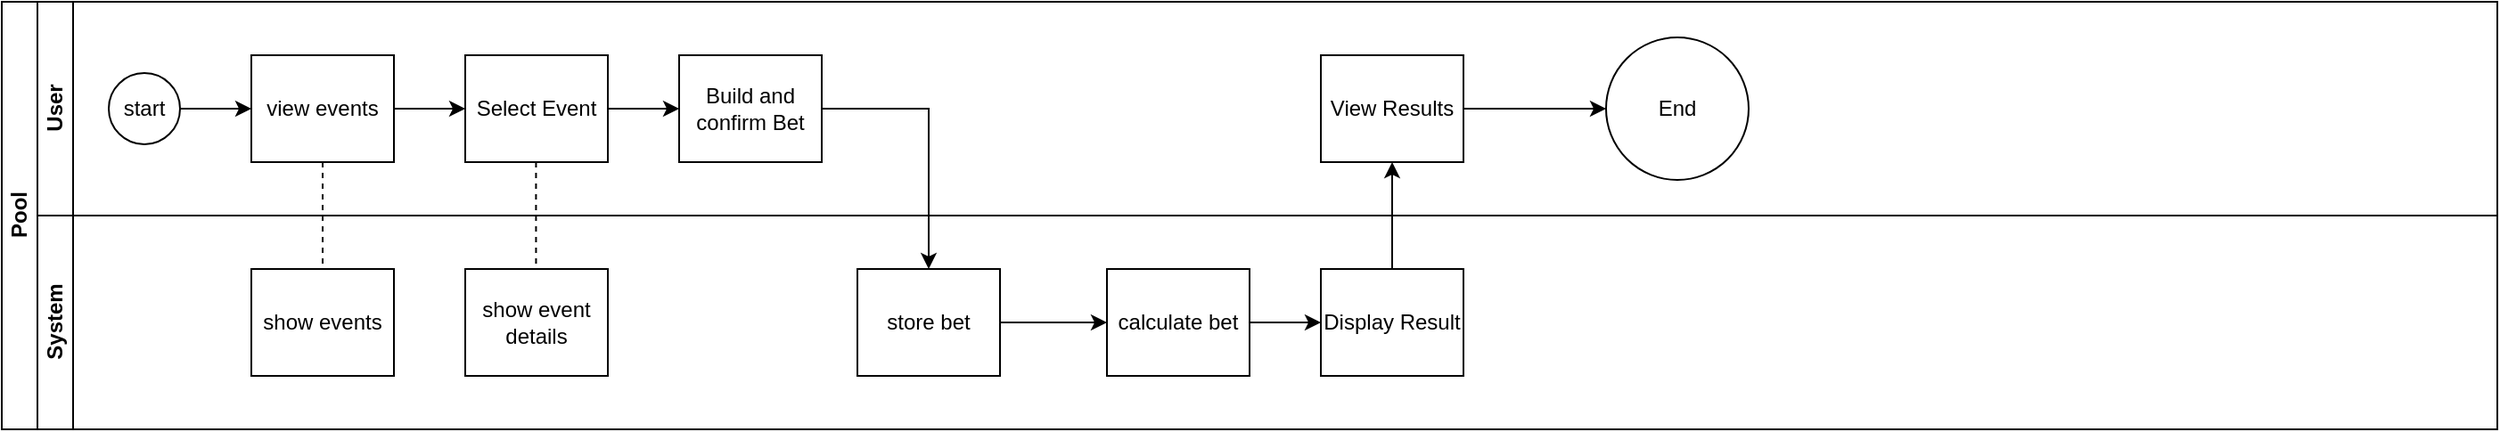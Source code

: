 <mxfile version="24.7.0" type="github">
  <diagram id="prtHgNgQTEPvFCAcTncT" name="Page-1">
    <mxGraphModel dx="1260" dy="683" grid="1" gridSize="10" guides="1" tooltips="1" connect="1" arrows="1" fold="1" page="1" pageScale="1" pageWidth="827" pageHeight="1169" math="0" shadow="0">
      <root>
        <mxCell id="0" />
        <mxCell id="1" parent="0" />
        <mxCell id="dNxyNK7c78bLwvsdeMH5-19" value="Pool" style="swimlane;html=1;childLayout=stackLayout;resizeParent=1;resizeParentMax=0;horizontal=0;startSize=20;horizontalStack=0;" parent="1" vertex="1">
          <mxGeometry x="120" y="120" width="1400" height="240" as="geometry" />
        </mxCell>
        <mxCell id="dNxyNK7c78bLwvsdeMH5-27" value="" style="edgeStyle=orthogonalEdgeStyle;rounded=0;orthogonalLoop=1;jettySize=auto;html=1;dashed=1;endArrow=none;endFill=0;" parent="dNxyNK7c78bLwvsdeMH5-19" source="dNxyNK7c78bLwvsdeMH5-24" target="dNxyNK7c78bLwvsdeMH5-26" edge="1">
          <mxGeometry relative="1" as="geometry" />
        </mxCell>
        <mxCell id="dNxyNK7c78bLwvsdeMH5-20" value="User" style="swimlane;html=1;startSize=20;horizontal=0;" parent="dNxyNK7c78bLwvsdeMH5-19" vertex="1">
          <mxGeometry x="20" width="1380" height="120" as="geometry" />
        </mxCell>
        <mxCell id="dNxyNK7c78bLwvsdeMH5-25" value="" style="edgeStyle=orthogonalEdgeStyle;rounded=0;orthogonalLoop=1;jettySize=auto;html=1;" parent="dNxyNK7c78bLwvsdeMH5-20" source="dNxyNK7c78bLwvsdeMH5-23" target="dNxyNK7c78bLwvsdeMH5-24" edge="1">
          <mxGeometry relative="1" as="geometry" />
        </mxCell>
        <mxCell id="dNxyNK7c78bLwvsdeMH5-23" value="start" style="ellipse;whiteSpace=wrap;html=1;" parent="dNxyNK7c78bLwvsdeMH5-20" vertex="1">
          <mxGeometry x="40" y="40" width="40" height="40" as="geometry" />
        </mxCell>
        <mxCell id="5yqRwqoP0PwRcxGMac5H-1" value="" style="edgeStyle=orthogonalEdgeStyle;rounded=0;orthogonalLoop=1;jettySize=auto;html=1;" edge="1" parent="dNxyNK7c78bLwvsdeMH5-20" source="dNxyNK7c78bLwvsdeMH5-24" target="dNxyNK7c78bLwvsdeMH5-30">
          <mxGeometry relative="1" as="geometry" />
        </mxCell>
        <mxCell id="dNxyNK7c78bLwvsdeMH5-24" value="view events" style="rounded=0;whiteSpace=wrap;html=1;fontFamily=Helvetica;fontSize=12;fontColor=#000000;align=center;" parent="dNxyNK7c78bLwvsdeMH5-20" vertex="1">
          <mxGeometry x="120" y="30" width="80" height="60" as="geometry" />
        </mxCell>
        <mxCell id="dNxyNK7c78bLwvsdeMH5-33" value="" style="edgeStyle=orthogonalEdgeStyle;rounded=0;orthogonalLoop=1;jettySize=auto;html=1;endArrow=classic;endFill=1;" parent="dNxyNK7c78bLwvsdeMH5-20" source="dNxyNK7c78bLwvsdeMH5-30" edge="1">
          <mxGeometry relative="1" as="geometry">
            <mxPoint x="360" y="60.0" as="targetPoint" />
          </mxGeometry>
        </mxCell>
        <mxCell id="dNxyNK7c78bLwvsdeMH5-30" value="Select Event" style="rounded=0;whiteSpace=wrap;html=1;fontFamily=Helvetica;fontSize=12;fontColor=#000000;align=center;" parent="dNxyNK7c78bLwvsdeMH5-20" vertex="1">
          <mxGeometry x="240" y="30" width="80" height="60" as="geometry" />
        </mxCell>
        <mxCell id="5yqRwqoP0PwRcxGMac5H-3" value="Build and confirm Bet" style="rounded=0;whiteSpace=wrap;html=1;fontFamily=Helvetica;fontSize=12;fontColor=#000000;align=center;" vertex="1" parent="dNxyNK7c78bLwvsdeMH5-20">
          <mxGeometry x="360" y="30" width="80" height="60" as="geometry" />
        </mxCell>
        <mxCell id="5yqRwqoP0PwRcxGMac5H-7" value="" style="edgeStyle=orthogonalEdgeStyle;rounded=0;orthogonalLoop=1;jettySize=auto;html=1;dashed=1;endArrow=none;endFill=0;" edge="1" parent="dNxyNK7c78bLwvsdeMH5-20">
          <mxGeometry relative="1" as="geometry">
            <mxPoint x="279.72" y="90" as="sourcePoint" />
            <mxPoint x="279.72" y="150" as="targetPoint" />
            <Array as="points">
              <mxPoint x="279.72" y="110" />
              <mxPoint x="279.72" y="110" />
            </Array>
          </mxGeometry>
        </mxCell>
        <mxCell id="5yqRwqoP0PwRcxGMac5H-17" value="" style="edgeStyle=orthogonalEdgeStyle;rounded=0;orthogonalLoop=1;jettySize=auto;html=1;" edge="1" parent="dNxyNK7c78bLwvsdeMH5-20" source="5yqRwqoP0PwRcxGMac5H-14" target="5yqRwqoP0PwRcxGMac5H-16">
          <mxGeometry relative="1" as="geometry" />
        </mxCell>
        <mxCell id="5yqRwqoP0PwRcxGMac5H-14" value="View Results" style="rounded=0;whiteSpace=wrap;html=1;fontFamily=Helvetica;fontSize=12;fontColor=#000000;align=center;" vertex="1" parent="dNxyNK7c78bLwvsdeMH5-20">
          <mxGeometry x="720" y="30" width="80" height="60" as="geometry" />
        </mxCell>
        <mxCell id="5yqRwqoP0PwRcxGMac5H-16" value="End" style="ellipse;whiteSpace=wrap;html=1;fontColor=#000000;rounded=0;" vertex="1" parent="dNxyNK7c78bLwvsdeMH5-20">
          <mxGeometry x="880" y="20" width="80" height="80" as="geometry" />
        </mxCell>
        <mxCell id="dNxyNK7c78bLwvsdeMH5-21" value="System" style="swimlane;html=1;startSize=20;horizontal=0;" parent="dNxyNK7c78bLwvsdeMH5-19" vertex="1">
          <mxGeometry x="20" y="120" width="1380" height="120" as="geometry" />
        </mxCell>
        <mxCell id="dNxyNK7c78bLwvsdeMH5-26" value="show events" style="rounded=0;whiteSpace=wrap;html=1;fontFamily=Helvetica;fontSize=12;fontColor=#000000;align=center;" parent="dNxyNK7c78bLwvsdeMH5-21" vertex="1">
          <mxGeometry x="120" y="30" width="80" height="60" as="geometry" />
        </mxCell>
        <mxCell id="5yqRwqoP0PwRcxGMac5H-6" value="show event details" style="rounded=0;whiteSpace=wrap;html=1;fontFamily=Helvetica;fontSize=12;fontColor=#000000;align=center;" vertex="1" parent="dNxyNK7c78bLwvsdeMH5-21">
          <mxGeometry x="240" y="30" width="80" height="60" as="geometry" />
        </mxCell>
        <mxCell id="5yqRwqoP0PwRcxGMac5H-11" value="" style="edgeStyle=orthogonalEdgeStyle;rounded=0;orthogonalLoop=1;jettySize=auto;html=1;" edge="1" parent="dNxyNK7c78bLwvsdeMH5-21" source="5yqRwqoP0PwRcxGMac5H-9" target="5yqRwqoP0PwRcxGMac5H-10">
          <mxGeometry relative="1" as="geometry" />
        </mxCell>
        <mxCell id="5yqRwqoP0PwRcxGMac5H-9" value="store bet" style="rounded=0;whiteSpace=wrap;html=1;fontFamily=Helvetica;fontSize=12;fontColor=#000000;align=center;" vertex="1" parent="dNxyNK7c78bLwvsdeMH5-21">
          <mxGeometry x="460" y="30" width="80" height="60" as="geometry" />
        </mxCell>
        <mxCell id="5yqRwqoP0PwRcxGMac5H-13" value="" style="edgeStyle=orthogonalEdgeStyle;rounded=0;orthogonalLoop=1;jettySize=auto;html=1;" edge="1" parent="dNxyNK7c78bLwvsdeMH5-21" source="5yqRwqoP0PwRcxGMac5H-10" target="5yqRwqoP0PwRcxGMac5H-12">
          <mxGeometry relative="1" as="geometry" />
        </mxCell>
        <mxCell id="5yqRwqoP0PwRcxGMac5H-10" value="calculate bet" style="rounded=0;whiteSpace=wrap;html=1;fontFamily=Helvetica;fontSize=12;fontColor=#000000;align=center;" vertex="1" parent="dNxyNK7c78bLwvsdeMH5-21">
          <mxGeometry x="600" y="30" width="80" height="60" as="geometry" />
        </mxCell>
        <mxCell id="5yqRwqoP0PwRcxGMac5H-12" value="Display Result" style="rounded=0;whiteSpace=wrap;html=1;fontFamily=Helvetica;fontSize=12;fontColor=#000000;align=center;" vertex="1" parent="dNxyNK7c78bLwvsdeMH5-21">
          <mxGeometry x="720" y="30" width="80" height="60" as="geometry" />
        </mxCell>
        <mxCell id="5yqRwqoP0PwRcxGMac5H-2" value="" style="edgeStyle=orthogonalEdgeStyle;rounded=0;orthogonalLoop=1;jettySize=auto;html=1;endArrow=classic;endFill=1;" edge="1" parent="dNxyNK7c78bLwvsdeMH5-19" source="5yqRwqoP0PwRcxGMac5H-3" target="5yqRwqoP0PwRcxGMac5H-9">
          <mxGeometry relative="1" as="geometry">
            <mxPoint x="500" y="60.0" as="targetPoint" />
          </mxGeometry>
        </mxCell>
        <mxCell id="5yqRwqoP0PwRcxGMac5H-15" value="" style="edgeStyle=orthogonalEdgeStyle;rounded=0;orthogonalLoop=1;jettySize=auto;html=1;" edge="1" parent="dNxyNK7c78bLwvsdeMH5-19" source="5yqRwqoP0PwRcxGMac5H-12" target="5yqRwqoP0PwRcxGMac5H-14">
          <mxGeometry relative="1" as="geometry" />
        </mxCell>
      </root>
    </mxGraphModel>
  </diagram>
</mxfile>
